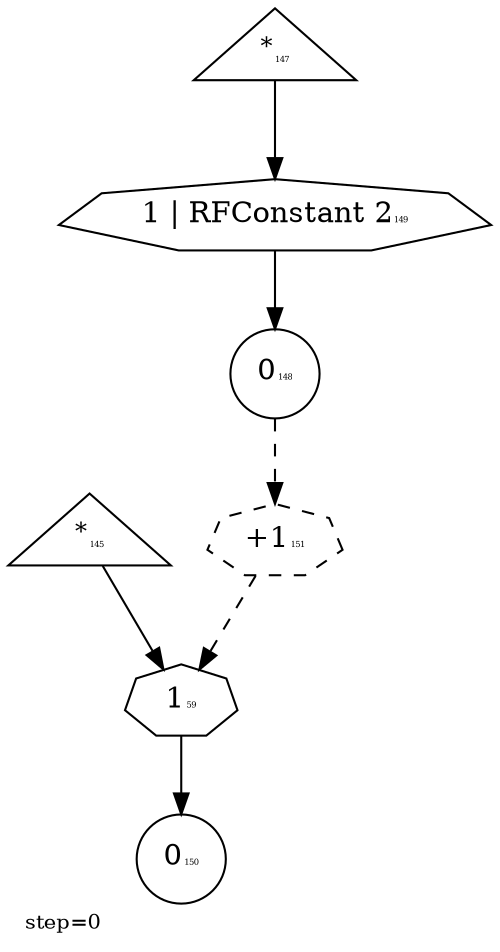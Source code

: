 digraph {
  graph  [labelloc=bottom,labeljust=left,fontsize="10",label="step=0"];
  "145" [shape=triangle,peripheries="1",label=<<SUP>*</SUP><FONT POINT-SIZE='4'>145</FONT>>,labelfontcolor=black,color=black];
  "147" [shape=triangle,peripheries="1",label=<<SUP>*</SUP><FONT POINT-SIZE='4'>147</FONT>>,labelfontcolor=black,color=black];
  "148" [shape=circle,peripheries="1",label=<0<FONT POINT-SIZE='4'>148</FONT>>,labelfontcolor=black,color=black];
  "150" [shape=circle,peripheries="1",label=<0<FONT POINT-SIZE='4'>150</FONT>>,labelfontcolor=black,color=black];
  "59" [label=<1<FONT POINT-SIZE='4'>59</FONT>>,peripheries="1",color=black,shape=septagon];
  "145" -> "59" [color=black];
  "59" -> "150" [color=black];
  "149" [label=<1 | RFConstant 2<FONT POINT-SIZE='4'>149</FONT>>,peripheries="1",color=black,shape=septagon];
  "147" -> "149" [color=black];
  "149" -> "148" [color=black];
  "151" [label=<+1<FONT POINT-SIZE='4'>151</FONT>>,peripheries="1",color=black,style=dashed,shape=septagon];
  "148" -> "151" [style=dashed,color=black];
  "151" -> "59" [style=dashed,color=black];
}